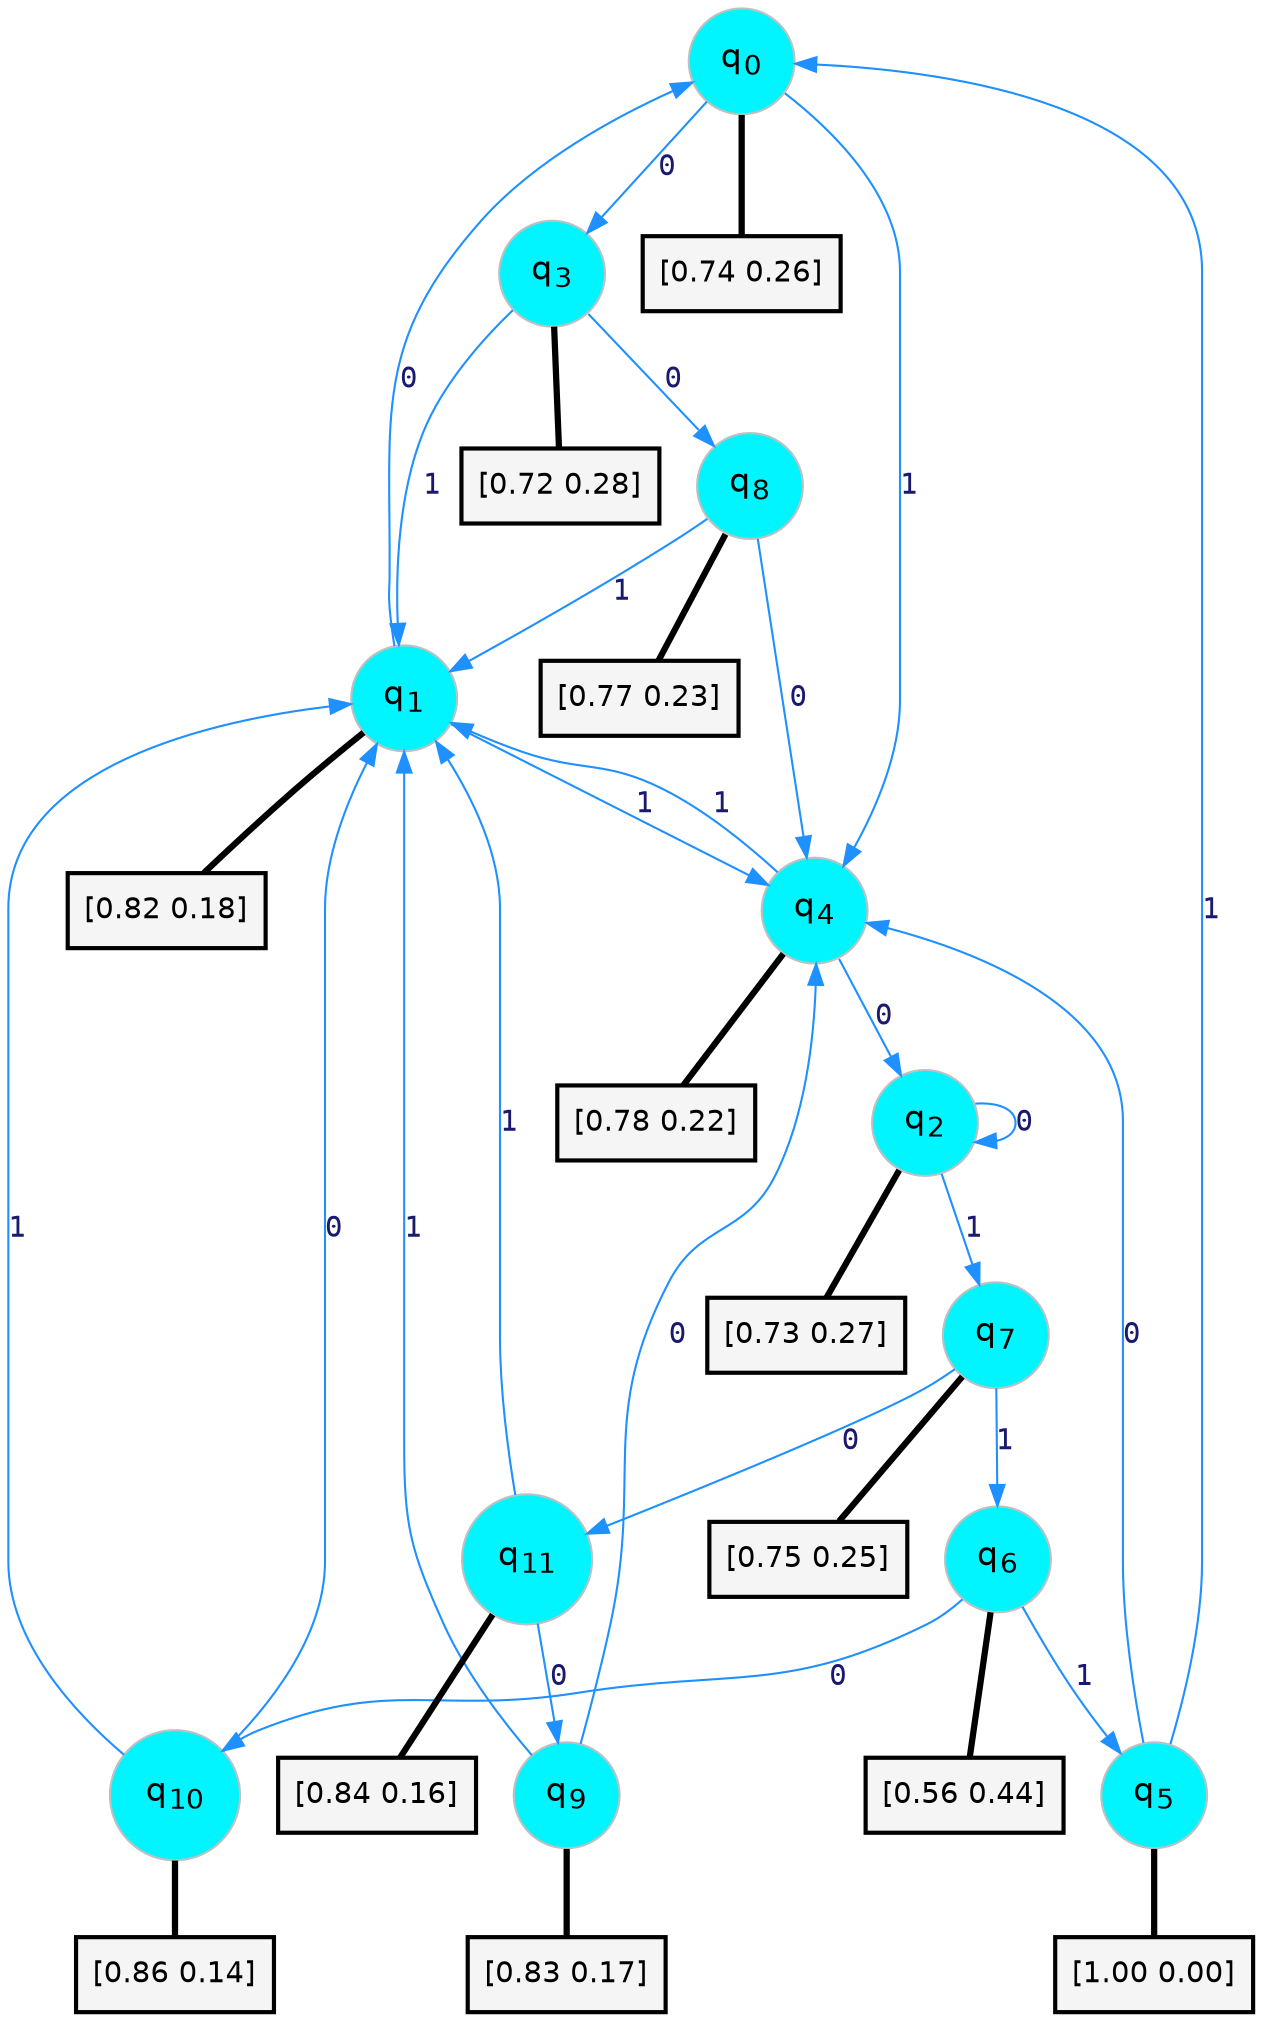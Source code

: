 digraph G {
graph [
bgcolor=transparent, dpi=300, rankdir=TD, size="40,25"];
node [
color=gray, fillcolor=turquoise1, fontcolor=black, fontname=Helvetica, fontsize=16, fontweight=bold, shape=circle, style=filled];
edge [
arrowsize=1, color=dodgerblue1, fontcolor=midnightblue, fontname=courier, fontweight=bold, penwidth=1, style=solid, weight=20];
0[label=<q<SUB>0</SUB>>];
1[label=<q<SUB>1</SUB>>];
2[label=<q<SUB>2</SUB>>];
3[label=<q<SUB>3</SUB>>];
4[label=<q<SUB>4</SUB>>];
5[label=<q<SUB>5</SUB>>];
6[label=<q<SUB>6</SUB>>];
7[label=<q<SUB>7</SUB>>];
8[label=<q<SUB>8</SUB>>];
9[label=<q<SUB>9</SUB>>];
10[label=<q<SUB>10</SUB>>];
11[label=<q<SUB>11</SUB>>];
12[label="[0.74 0.26]", shape=box,fontcolor=black, fontname=Helvetica, fontsize=14, penwidth=2, fillcolor=whitesmoke,color=black];
13[label="[0.82 0.18]", shape=box,fontcolor=black, fontname=Helvetica, fontsize=14, penwidth=2, fillcolor=whitesmoke,color=black];
14[label="[0.73 0.27]", shape=box,fontcolor=black, fontname=Helvetica, fontsize=14, penwidth=2, fillcolor=whitesmoke,color=black];
15[label="[0.72 0.28]", shape=box,fontcolor=black, fontname=Helvetica, fontsize=14, penwidth=2, fillcolor=whitesmoke,color=black];
16[label="[0.78 0.22]", shape=box,fontcolor=black, fontname=Helvetica, fontsize=14, penwidth=2, fillcolor=whitesmoke,color=black];
17[label="[1.00 0.00]", shape=box,fontcolor=black, fontname=Helvetica, fontsize=14, penwidth=2, fillcolor=whitesmoke,color=black];
18[label="[0.56 0.44]", shape=box,fontcolor=black, fontname=Helvetica, fontsize=14, penwidth=2, fillcolor=whitesmoke,color=black];
19[label="[0.75 0.25]", shape=box,fontcolor=black, fontname=Helvetica, fontsize=14, penwidth=2, fillcolor=whitesmoke,color=black];
20[label="[0.77 0.23]", shape=box,fontcolor=black, fontname=Helvetica, fontsize=14, penwidth=2, fillcolor=whitesmoke,color=black];
21[label="[0.83 0.17]", shape=box,fontcolor=black, fontname=Helvetica, fontsize=14, penwidth=2, fillcolor=whitesmoke,color=black];
22[label="[0.86 0.14]", shape=box,fontcolor=black, fontname=Helvetica, fontsize=14, penwidth=2, fillcolor=whitesmoke,color=black];
23[label="[0.84 0.16]", shape=box,fontcolor=black, fontname=Helvetica, fontsize=14, penwidth=2, fillcolor=whitesmoke,color=black];
0->3 [label=0];
0->4 [label=1];
0->12 [arrowhead=none, penwidth=3,color=black];
1->0 [label=0];
1->4 [label=1];
1->13 [arrowhead=none, penwidth=3,color=black];
2->2 [label=0];
2->7 [label=1];
2->14 [arrowhead=none, penwidth=3,color=black];
3->8 [label=0];
3->1 [label=1];
3->15 [arrowhead=none, penwidth=3,color=black];
4->2 [label=0];
4->1 [label=1];
4->16 [arrowhead=none, penwidth=3,color=black];
5->4 [label=0];
5->0 [label=1];
5->17 [arrowhead=none, penwidth=3,color=black];
6->10 [label=0];
6->5 [label=1];
6->18 [arrowhead=none, penwidth=3,color=black];
7->11 [label=0];
7->6 [label=1];
7->19 [arrowhead=none, penwidth=3,color=black];
8->4 [label=0];
8->1 [label=1];
8->20 [arrowhead=none, penwidth=3,color=black];
9->4 [label=0];
9->1 [label=1];
9->21 [arrowhead=none, penwidth=3,color=black];
10->1 [label=0];
10->1 [label=1];
10->22 [arrowhead=none, penwidth=3,color=black];
11->9 [label=0];
11->1 [label=1];
11->23 [arrowhead=none, penwidth=3,color=black];
}
